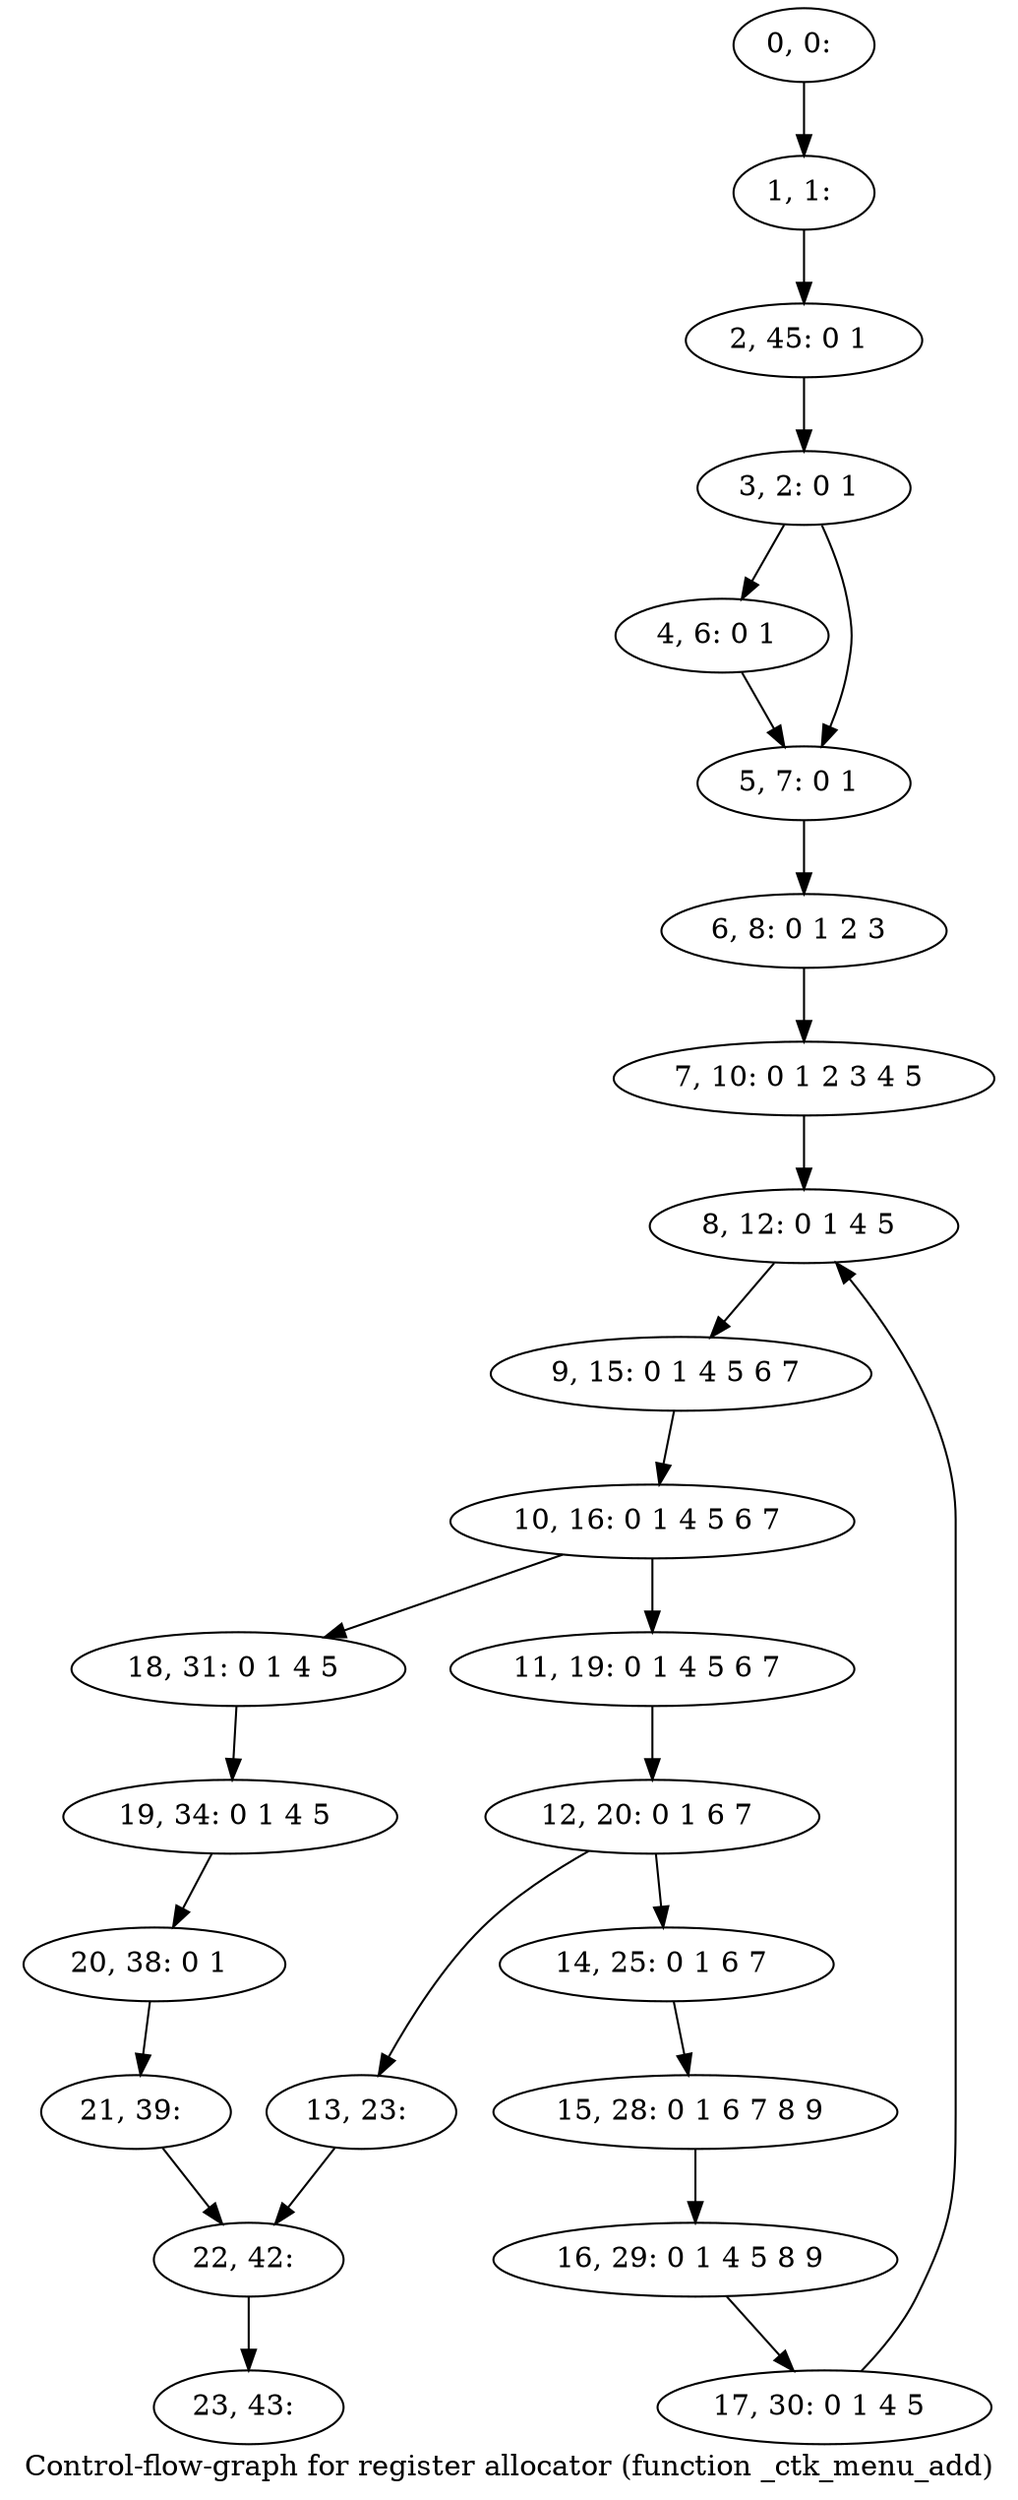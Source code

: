 digraph G {
graph [label="Control-flow-graph for register allocator (function _ctk_menu_add)"]
0[label="0, 0: "];
1[label="1, 1: "];
2[label="2, 45: 0 1 "];
3[label="3, 2: 0 1 "];
4[label="4, 6: 0 1 "];
5[label="5, 7: 0 1 "];
6[label="6, 8: 0 1 2 3 "];
7[label="7, 10: 0 1 2 3 4 5 "];
8[label="8, 12: 0 1 4 5 "];
9[label="9, 15: 0 1 4 5 6 7 "];
10[label="10, 16: 0 1 4 5 6 7 "];
11[label="11, 19: 0 1 4 5 6 7 "];
12[label="12, 20: 0 1 6 7 "];
13[label="13, 23: "];
14[label="14, 25: 0 1 6 7 "];
15[label="15, 28: 0 1 6 7 8 9 "];
16[label="16, 29: 0 1 4 5 8 9 "];
17[label="17, 30: 0 1 4 5 "];
18[label="18, 31: 0 1 4 5 "];
19[label="19, 34: 0 1 4 5 "];
20[label="20, 38: 0 1 "];
21[label="21, 39: "];
22[label="22, 42: "];
23[label="23, 43: "];
0->1 ;
1->2 ;
2->3 ;
3->4 ;
3->5 ;
4->5 ;
5->6 ;
6->7 ;
7->8 ;
8->9 ;
9->10 ;
10->11 ;
10->18 ;
11->12 ;
12->13 ;
12->14 ;
13->22 ;
14->15 ;
15->16 ;
16->17 ;
17->8 ;
18->19 ;
19->20 ;
20->21 ;
21->22 ;
22->23 ;
}
